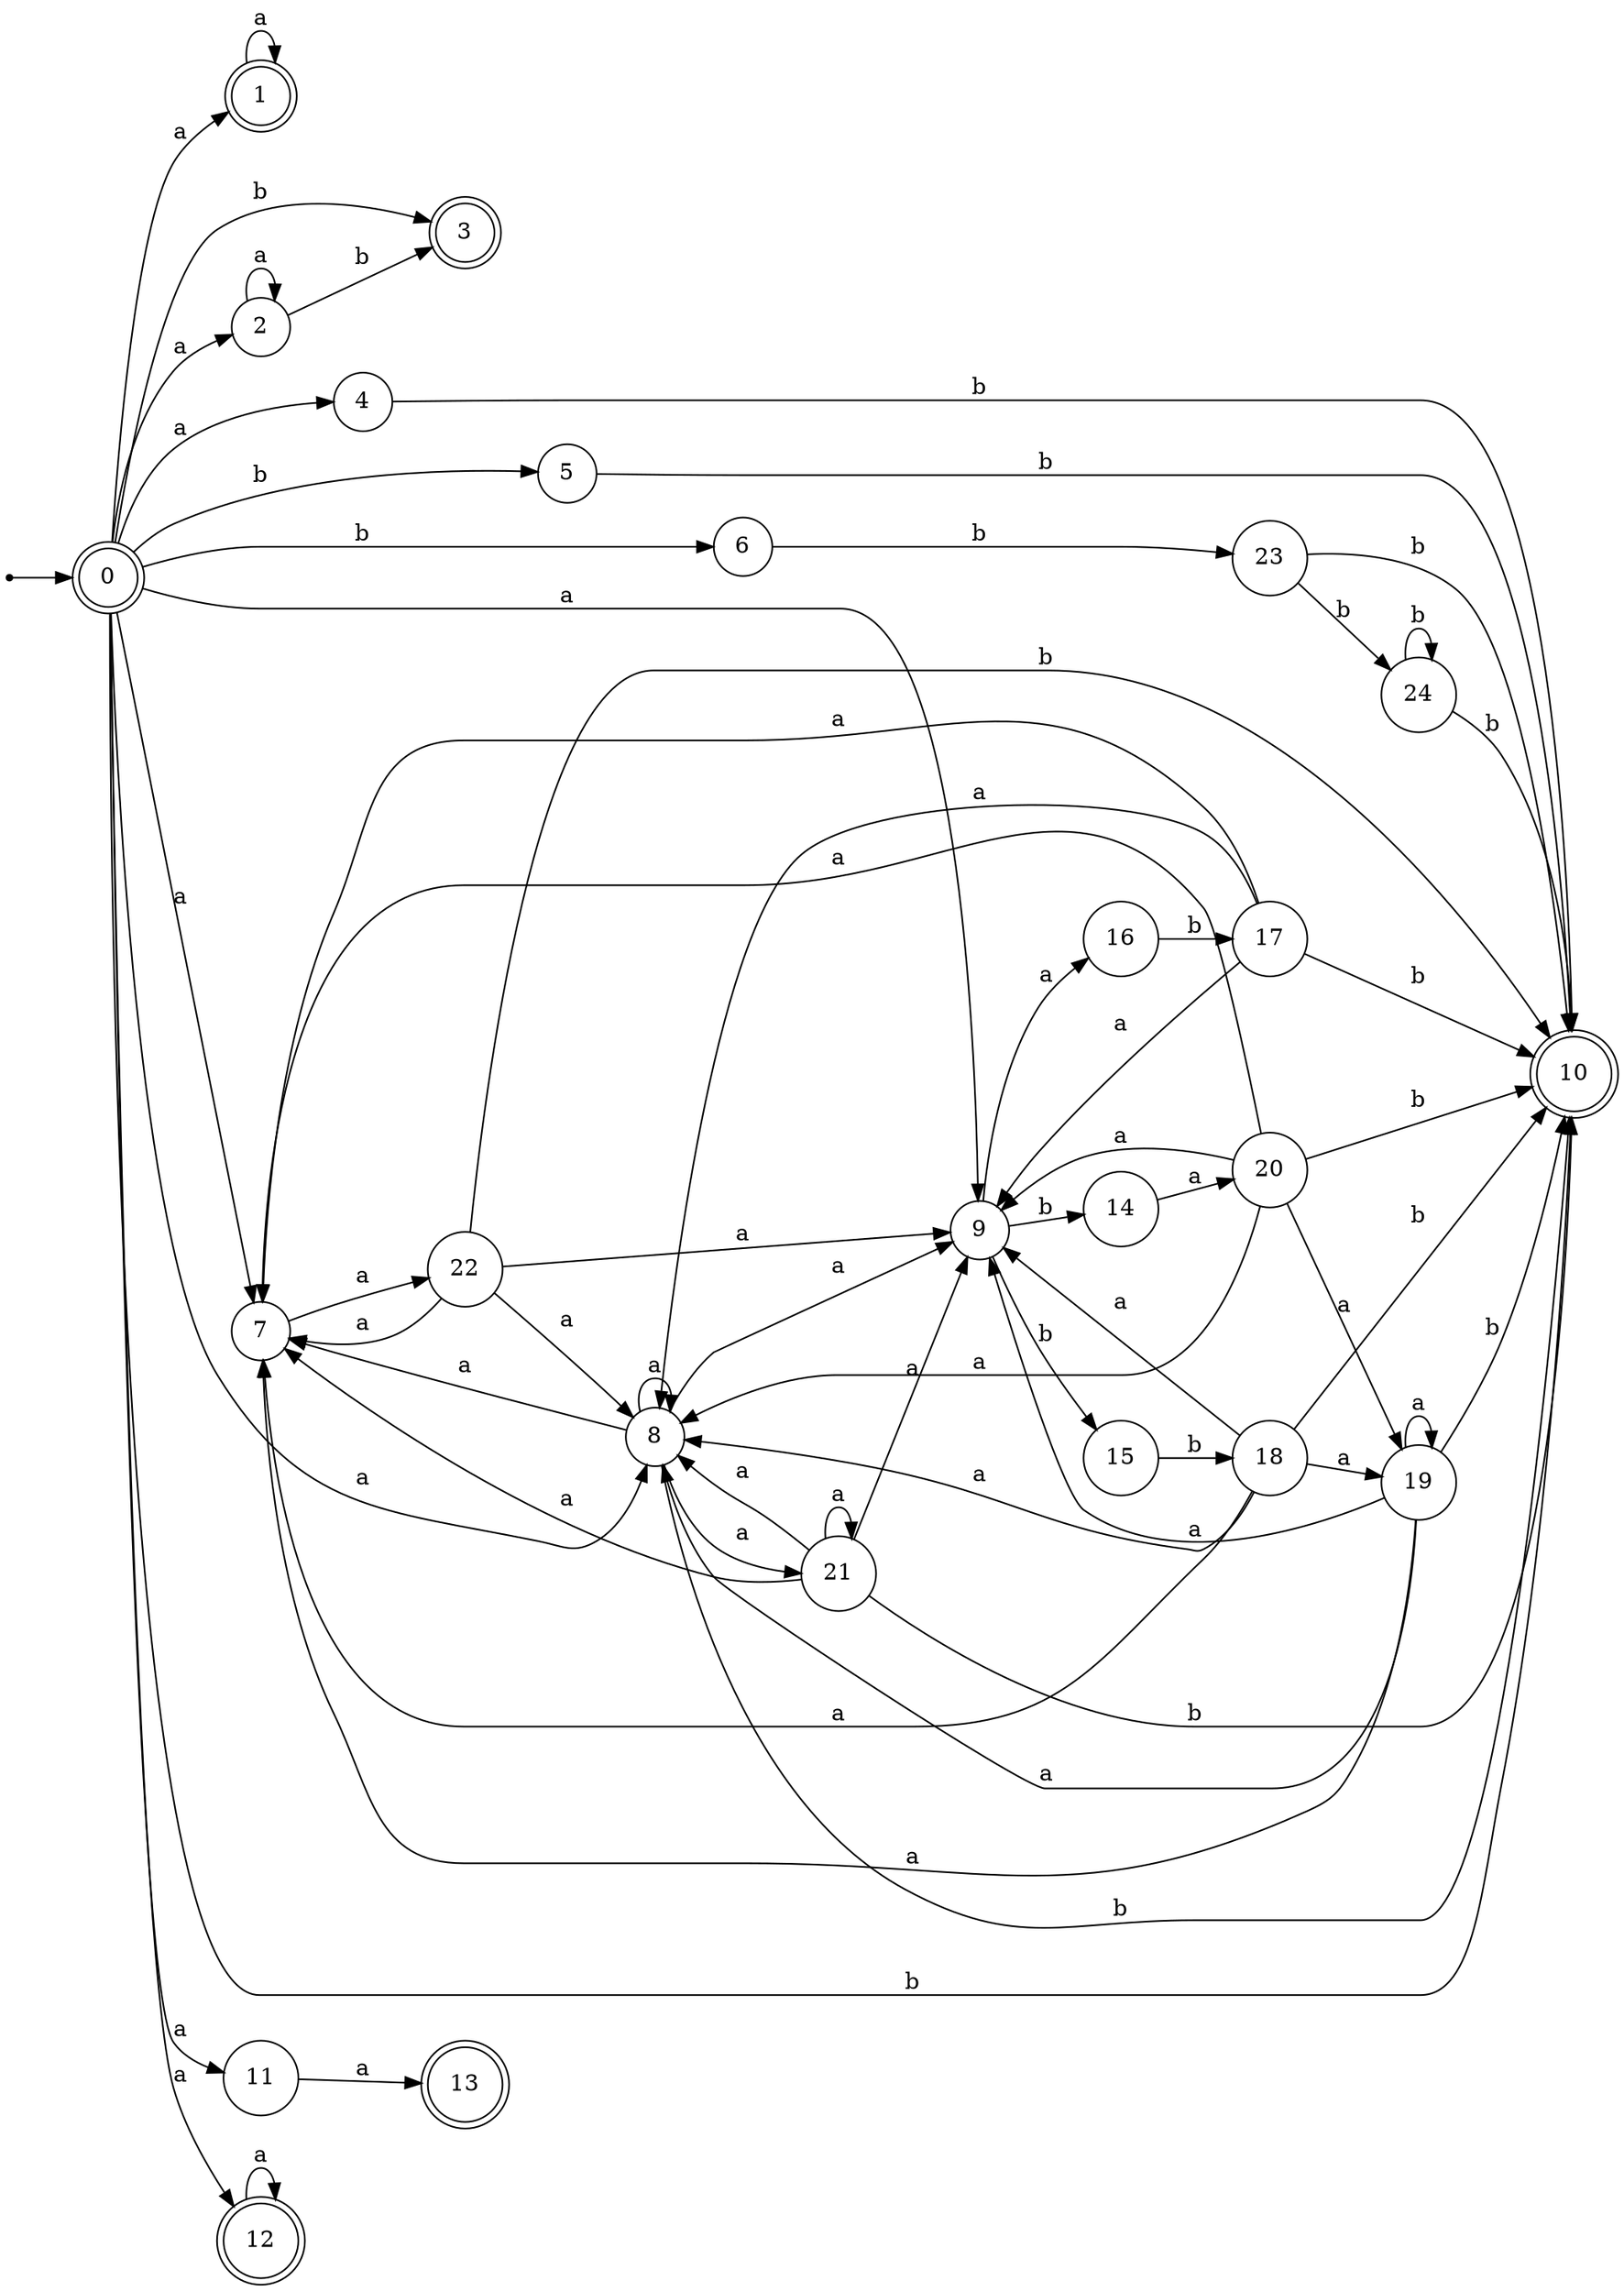 digraph finite_state_machine {
rankdir=LR;
size="20,20";
node [shape = point]; "dummy0"
node [shape = doublecircle]; "0";"dummy0" -> "0";
node [shape = doublecircle]; "1";node [shape = circle]; "2";
node [shape = doublecircle]; "3";node [shape = circle]; "4";
node [shape = circle]; "5";
node [shape = circle]; "6";
node [shape = circle]; "7";
node [shape = circle]; "8";
node [shape = circle]; "9";
node [shape = doublecircle]; "10";node [shape = circle]; "11";
node [shape = doublecircle]; "12";node [shape = doublecircle]; "13";node [shape = circle]; "14";
node [shape = circle]; "15";
node [shape = circle]; "16";
node [shape = circle]; "17";
node [shape = circle]; "18";
node [shape = circle]; "19";
node [shape = circle]; "20";
node [shape = circle]; "21";
node [shape = circle]; "22";
node [shape = circle]; "23";
node [shape = circle]; "24";
"0" -> "1" [label = "a"];
 "0" -> "2" [label = "a"];
 "0" -> "4" [label = "a"];
 "0" -> "7" [label = "a"];
 "0" -> "8" [label = "a"];
 "0" -> "9" [label = "a"];
 "0" -> "11" [label = "a"];
 "0" -> "12" [label = "a"];
 "0" -> "10" [label = "b"];
 "0" -> "3" [label = "b"];
 "0" -> "5" [label = "b"];
 "0" -> "6" [label = "b"];
 "12" -> "12" [label = "a"];
 "11" -> "13" [label = "a"];
 "9" -> "14" [label = "b"];
 "9" -> "15" [label = "b"];
 "9" -> "16" [label = "a"];
 "16" -> "17" [label = "b"];
 "17" -> "8" [label = "a"];
 "17" -> "9" [label = "a"];
 "17" -> "7" [label = "a"];
 "17" -> "10" [label = "b"];
 "15" -> "18" [label = "b"];
 "18" -> "8" [label = "a"];
 "18" -> "9" [label = "a"];
 "18" -> "19" [label = "a"];
 "18" -> "7" [label = "a"];
 "18" -> "10" [label = "b"];
 "19" -> "8" [label = "a"];
 "19" -> "9" [label = "a"];
 "19" -> "19" [label = "a"];
 "19" -> "7" [label = "a"];
 "19" -> "10" [label = "b"];
 "14" -> "20" [label = "a"];
 "20" -> "8" [label = "a"];
 "20" -> "9" [label = "a"];
 "20" -> "19" [label = "a"];
 "20" -> "7" [label = "a"];
 "20" -> "10" [label = "b"];
 "8" -> "8" [label = "a"];
 "8" -> "9" [label = "a"];
 "8" -> "21" [label = "a"];
 "8" -> "7" [label = "a"];
 "8" -> "10" [label = "b"];
 "21" -> "8" [label = "a"];
 "21" -> "9" [label = "a"];
 "21" -> "21" [label = "a"];
 "21" -> "7" [label = "a"];
 "21" -> "10" [label = "b"];
 "7" -> "22" [label = "a"];
 "22" -> "8" [label = "a"];
 "22" -> "9" [label = "a"];
 "22" -> "7" [label = "a"];
 "22" -> "10" [label = "b"];
 "6" -> "23" [label = "b"];
 "23" -> "24" [label = "b"];
 "23" -> "10" [label = "b"];
 "24" -> "24" [label = "b"];
 "24" -> "10" [label = "b"];
 "5" -> "10" [label = "b"];
 "4" -> "10" [label = "b"];
 "2" -> "2" [label = "a"];
 "2" -> "3" [label = "b"];
 "1" -> "1" [label = "a"];
 }
